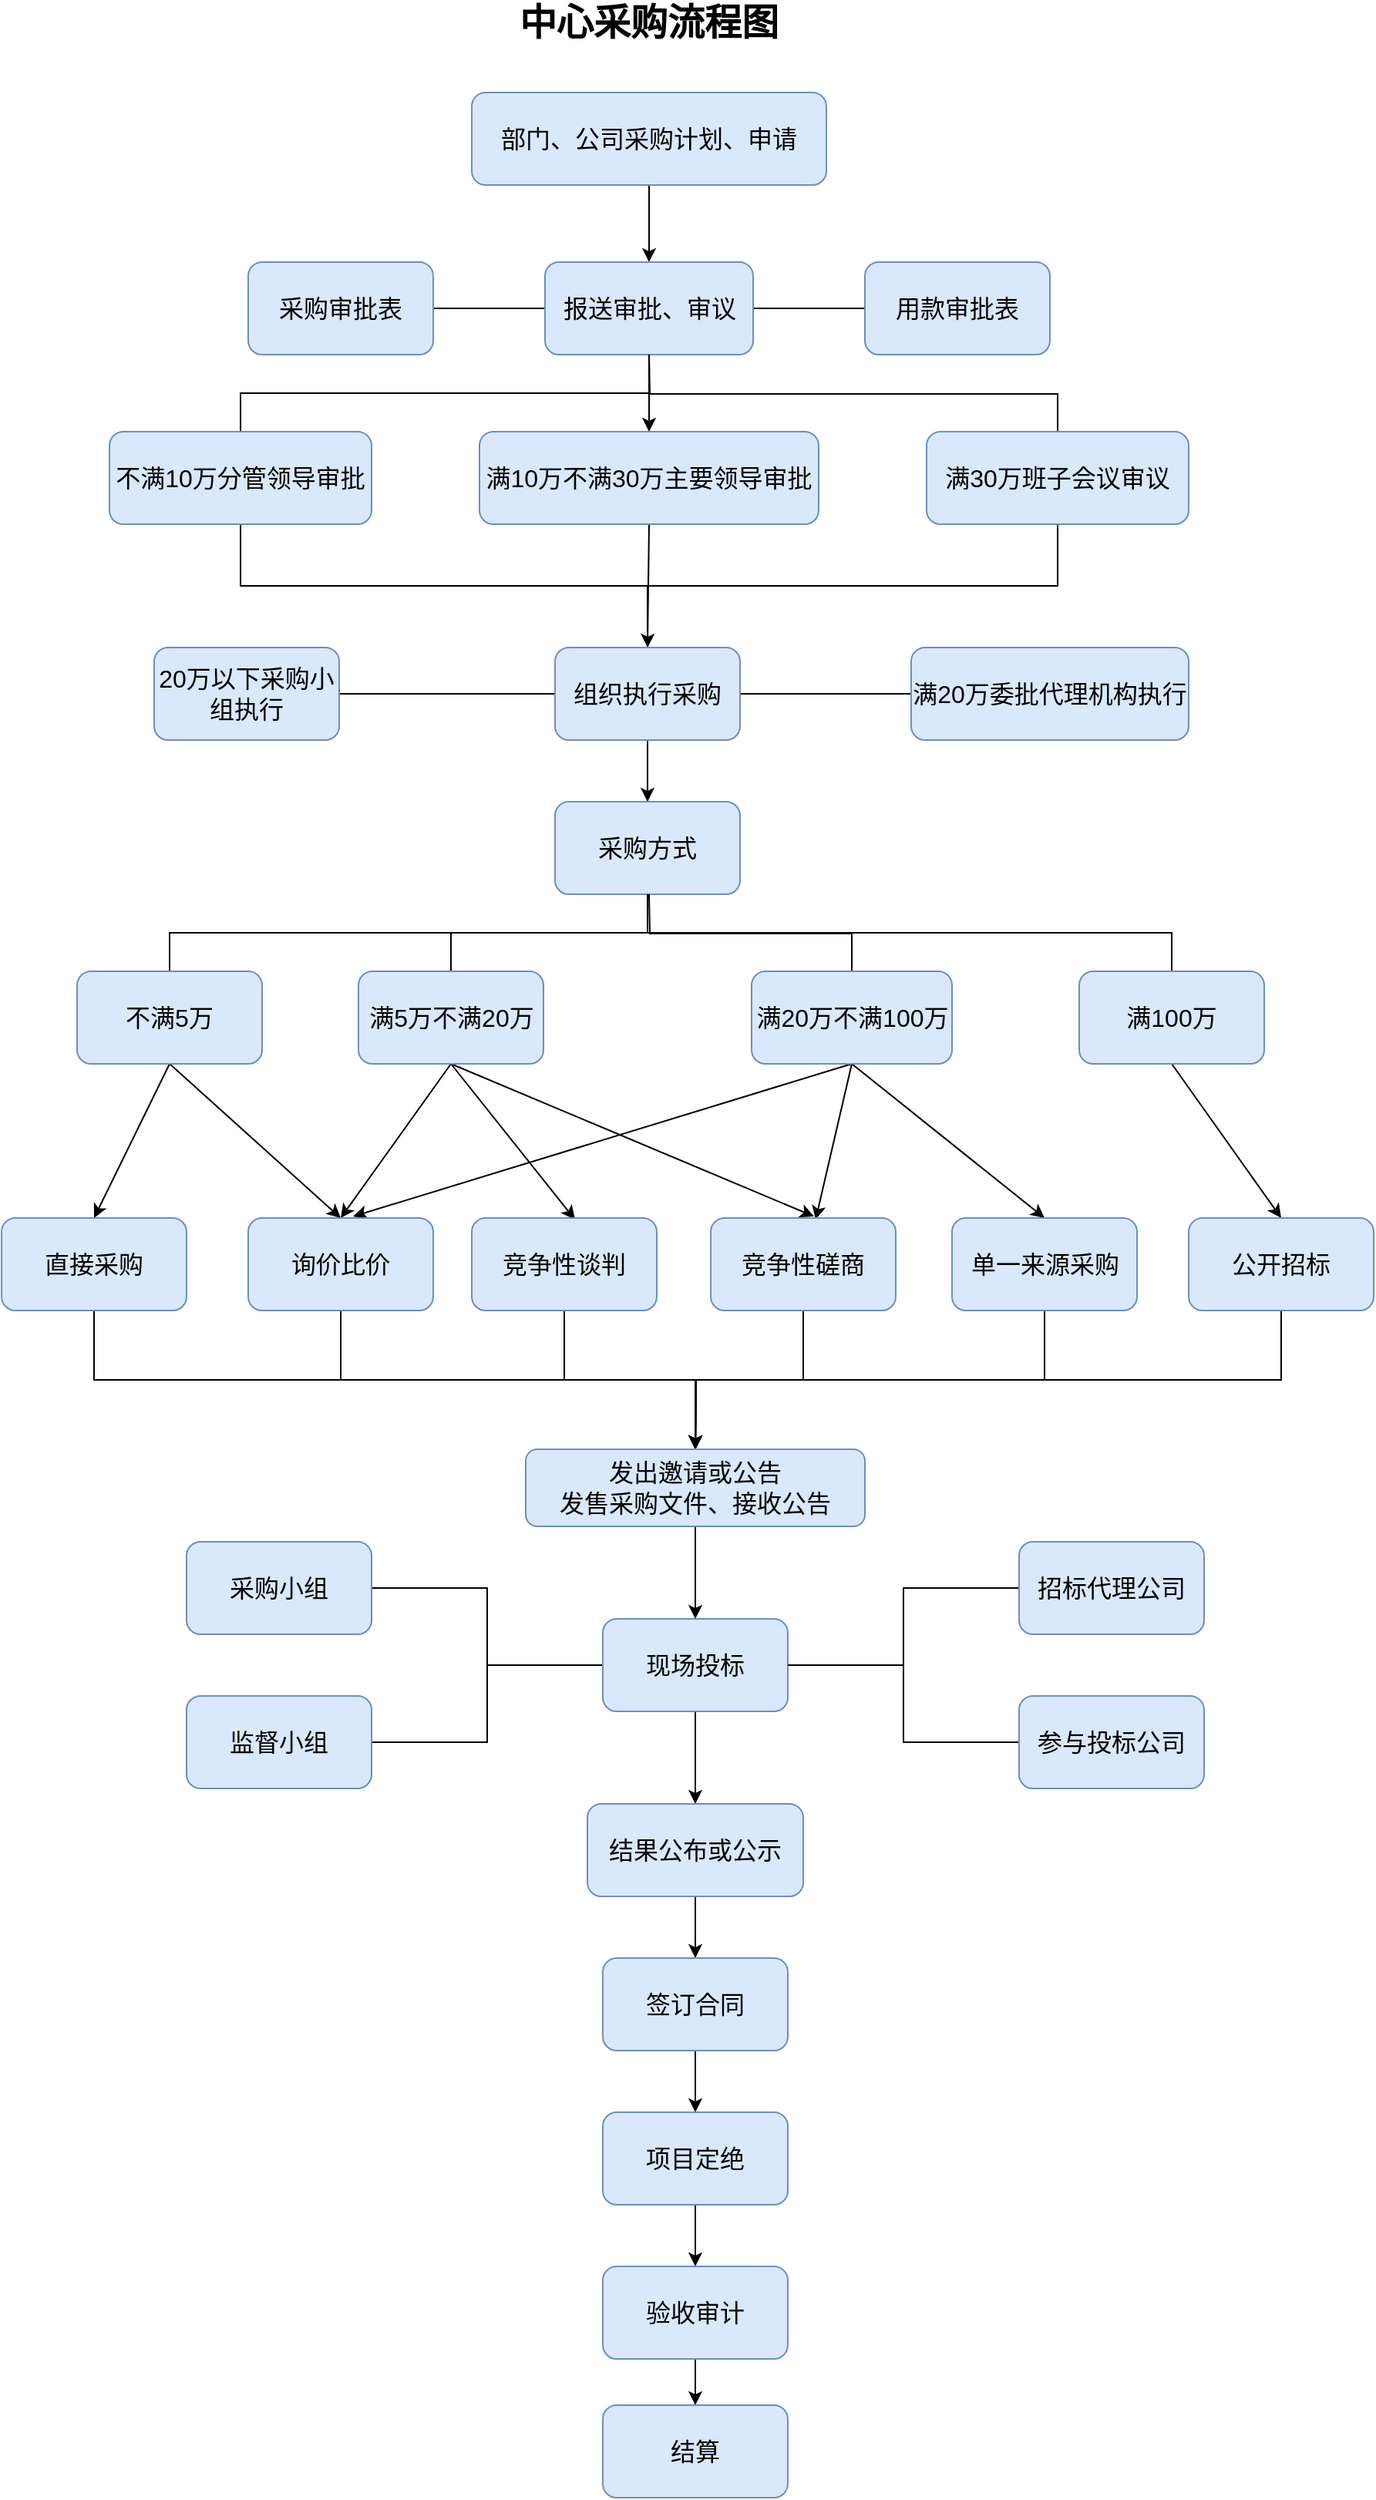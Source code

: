 <mxfile version="17.4.0" type="github">
  <diagram id="N3gwCIWqZhKbX9w5mEa0" name="Page-1">
    <mxGraphModel dx="1102" dy="557" grid="1" gridSize="10" guides="1" tooltips="1" connect="1" arrows="1" fold="1" page="1" pageScale="1" pageWidth="1169" pageHeight="1654" math="0" shadow="0">
      <root>
        <mxCell id="0" />
        <mxCell id="1" parent="0" />
        <mxCell id="09WwTuHsZS0fro8fE326-3" style="edgeStyle=orthogonalEdgeStyle;rounded=0;orthogonalLoop=1;jettySize=auto;html=1;exitX=0.5;exitY=1;exitDx=0;exitDy=0;entryX=0.5;entryY=0;entryDx=0;entryDy=0;" edge="1" parent="1" source="09WwTuHsZS0fro8fE326-1" target="09WwTuHsZS0fro8fE326-2">
          <mxGeometry relative="1" as="geometry" />
        </mxCell>
        <mxCell id="09WwTuHsZS0fro8fE326-1" value="&lt;font style=&quot;font-size: 16px&quot;&gt;部门、公司采购计划、申请&lt;/font&gt;" style="rounded=1;whiteSpace=wrap;html=1;fillColor=#dae8fc;strokeColor=#6c8ebf;" vertex="1" parent="1">
          <mxGeometry x="455" y="80" width="230" height="60" as="geometry" />
        </mxCell>
        <mxCell id="09WwTuHsZS0fro8fE326-15" style="edgeStyle=none;rounded=0;orthogonalLoop=1;jettySize=auto;html=1;exitX=1;exitY=0.5;exitDx=0;exitDy=0;entryX=0;entryY=0.5;entryDx=0;entryDy=0;fontSize=18;endArrow=none;endFill=0;" edge="1" parent="1" source="09WwTuHsZS0fro8fE326-2" target="09WwTuHsZS0fro8fE326-13">
          <mxGeometry relative="1" as="geometry">
            <Array as="points">
              <mxPoint x="670" y="220" />
            </Array>
          </mxGeometry>
        </mxCell>
        <mxCell id="09WwTuHsZS0fro8fE326-16" style="edgeStyle=none;rounded=0;orthogonalLoop=1;jettySize=auto;html=1;exitX=0;exitY=0.5;exitDx=0;exitDy=0;entryX=1;entryY=0.5;entryDx=0;entryDy=0;fontSize=18;endArrow=none;endFill=0;" edge="1" parent="1" source="09WwTuHsZS0fro8fE326-2" target="09WwTuHsZS0fro8fE326-12">
          <mxGeometry relative="1" as="geometry" />
        </mxCell>
        <mxCell id="09WwTuHsZS0fro8fE326-17" style="edgeStyle=none;rounded=0;orthogonalLoop=1;jettySize=auto;html=1;exitX=0.5;exitY=1;exitDx=0;exitDy=0;entryX=0.5;entryY=0;entryDx=0;entryDy=0;fontSize=18;endArrow=classic;endFill=1;" edge="1" parent="1" source="09WwTuHsZS0fro8fE326-2" target="09WwTuHsZS0fro8fE326-4">
          <mxGeometry relative="1" as="geometry" />
        </mxCell>
        <mxCell id="09WwTuHsZS0fro8fE326-2" value="&lt;font style=&quot;font-size: 16px&quot;&gt;报送审批、审议&lt;/font&gt;" style="rounded=1;whiteSpace=wrap;html=1;fillColor=#dae8fc;strokeColor=#6c8ebf;" vertex="1" parent="1">
          <mxGeometry x="502.5" y="190" width="135" height="60" as="geometry" />
        </mxCell>
        <mxCell id="09WwTuHsZS0fro8fE326-26" style="edgeStyle=none;rounded=0;orthogonalLoop=1;jettySize=auto;html=1;exitX=0.5;exitY=1;exitDx=0;exitDy=0;fontSize=16;endArrow=classic;endFill=1;entryX=0.5;entryY=0;entryDx=0;entryDy=0;" edge="1" parent="1" source="09WwTuHsZS0fro8fE326-4" target="09WwTuHsZS0fro8fE326-21">
          <mxGeometry relative="1" as="geometry">
            <mxPoint x="650" y="420" as="targetPoint" />
          </mxGeometry>
        </mxCell>
        <mxCell id="09WwTuHsZS0fro8fE326-4" value="&lt;font style=&quot;font-size: 16px&quot;&gt;满10万不满30万主要领导审批&lt;/font&gt;" style="rounded=1;whiteSpace=wrap;html=1;fillColor=#dae8fc;strokeColor=#6c8ebf;" vertex="1" parent="1">
          <mxGeometry x="460" y="300" width="220" height="60" as="geometry" />
        </mxCell>
        <mxCell id="09WwTuHsZS0fro8fE326-7" value="&lt;b&gt;&lt;font style=&quot;font-size: 24px&quot;&gt;中心采购流程图&lt;/font&gt;&lt;/b&gt;" style="text;html=1;strokeColor=none;fillColor=none;align=center;verticalAlign=middle;whiteSpace=wrap;rounded=0;" vertex="1" parent="1">
          <mxGeometry x="445" y="20" width="250" height="30" as="geometry" />
        </mxCell>
        <mxCell id="09WwTuHsZS0fro8fE326-12" value="&lt;font style=&quot;font-size: 16px&quot;&gt;采购审批表&lt;/font&gt;" style="rounded=1;whiteSpace=wrap;html=1;fontSize=18;fillColor=#dae8fc;strokeColor=#6c8ebf;" vertex="1" parent="1">
          <mxGeometry x="310" y="190" width="120" height="60" as="geometry" />
        </mxCell>
        <mxCell id="09WwTuHsZS0fro8fE326-13" value="&lt;font style=&quot;font-size: 16px&quot;&gt;用款审批表&lt;/font&gt;" style="rounded=1;whiteSpace=wrap;html=1;fontSize=18;fillColor=#dae8fc;strokeColor=#6c8ebf;" vertex="1" parent="1">
          <mxGeometry x="710" y="190" width="120" height="60" as="geometry" />
        </mxCell>
        <mxCell id="09WwTuHsZS0fro8fE326-39" style="edgeStyle=orthogonalEdgeStyle;rounded=0;orthogonalLoop=1;jettySize=auto;html=1;exitX=0.5;exitY=0;exitDx=0;exitDy=0;fontSize=16;endArrow=none;endFill=0;entryX=0.5;entryY=1;entryDx=0;entryDy=0;" edge="1" parent="1" source="09WwTuHsZS0fro8fE326-19" target="09WwTuHsZS0fro8fE326-2">
          <mxGeometry relative="1" as="geometry">
            <mxPoint x="305" y="280" as="targetPoint" />
          </mxGeometry>
        </mxCell>
        <mxCell id="09WwTuHsZS0fro8fE326-41" style="edgeStyle=orthogonalEdgeStyle;rounded=0;orthogonalLoop=1;jettySize=auto;html=1;exitX=0.5;exitY=1;exitDx=0;exitDy=0;fontSize=16;endArrow=none;endFill=0;entryX=0.5;entryY=0;entryDx=0;entryDy=0;" edge="1" parent="1" source="09WwTuHsZS0fro8fE326-19" target="09WwTuHsZS0fro8fE326-21">
          <mxGeometry relative="1" as="geometry">
            <mxPoint x="530" y="420" as="targetPoint" />
          </mxGeometry>
        </mxCell>
        <mxCell id="09WwTuHsZS0fro8fE326-19" value="不满10万分管领导审批" style="rounded=1;whiteSpace=wrap;html=1;fontSize=16;fillColor=#dae8fc;strokeColor=#6c8ebf;" vertex="1" parent="1">
          <mxGeometry x="220" y="300" width="170" height="60" as="geometry" />
        </mxCell>
        <mxCell id="09WwTuHsZS0fro8fE326-40" style="edgeStyle=orthogonalEdgeStyle;rounded=0;orthogonalLoop=1;jettySize=auto;html=1;exitX=0.5;exitY=0;exitDx=0;exitDy=0;fontSize=16;endArrow=none;endFill=0;" edge="1" parent="1" source="09WwTuHsZS0fro8fE326-20">
          <mxGeometry relative="1" as="geometry">
            <mxPoint x="570" y="250" as="targetPoint" />
          </mxGeometry>
        </mxCell>
        <mxCell id="09WwTuHsZS0fro8fE326-42" style="edgeStyle=orthogonalEdgeStyle;rounded=0;orthogonalLoop=1;jettySize=auto;html=1;exitX=0.5;exitY=1;exitDx=0;exitDy=0;fontSize=16;endArrow=none;endFill=0;entryX=0.5;entryY=0;entryDx=0;entryDy=0;" edge="1" parent="1" source="09WwTuHsZS0fro8fE326-20" target="09WwTuHsZS0fro8fE326-21">
          <mxGeometry relative="1" as="geometry">
            <mxPoint x="835" y="400" as="targetPoint" />
          </mxGeometry>
        </mxCell>
        <mxCell id="09WwTuHsZS0fro8fE326-20" value="满30万班子会议审议" style="rounded=1;whiteSpace=wrap;html=1;fontSize=16;fillColor=#dae8fc;strokeColor=#6c8ebf;" vertex="1" parent="1">
          <mxGeometry x="750" y="300" width="170" height="60" as="geometry" />
        </mxCell>
        <mxCell id="09WwTuHsZS0fro8fE326-24" style="edgeStyle=none;rounded=0;orthogonalLoop=1;jettySize=auto;html=1;exitX=0;exitY=0.5;exitDx=0;exitDy=0;entryX=1;entryY=0.5;entryDx=0;entryDy=0;fontSize=16;endArrow=none;endFill=0;" edge="1" parent="1" source="09WwTuHsZS0fro8fE326-21" target="09WwTuHsZS0fro8fE326-22">
          <mxGeometry relative="1" as="geometry" />
        </mxCell>
        <mxCell id="09WwTuHsZS0fro8fE326-25" style="edgeStyle=none;rounded=0;orthogonalLoop=1;jettySize=auto;html=1;exitX=1;exitY=0.5;exitDx=0;exitDy=0;entryX=0;entryY=0.5;entryDx=0;entryDy=0;fontSize=16;endArrow=none;endFill=0;" edge="1" parent="1" source="09WwTuHsZS0fro8fE326-21" target="09WwTuHsZS0fro8fE326-23">
          <mxGeometry relative="1" as="geometry" />
        </mxCell>
        <mxCell id="09WwTuHsZS0fro8fE326-27" style="edgeStyle=none;rounded=0;orthogonalLoop=1;jettySize=auto;html=1;exitX=0.5;exitY=1;exitDx=0;exitDy=0;fontSize=16;endArrow=none;endFill=0;" edge="1" parent="1" source="09WwTuHsZS0fro8fE326-21" target="09WwTuHsZS0fro8fE326-28">
          <mxGeometry relative="1" as="geometry">
            <mxPoint x="569" y="550" as="targetPoint" />
          </mxGeometry>
        </mxCell>
        <mxCell id="09WwTuHsZS0fro8fE326-88" value="" style="edgeStyle=orthogonalEdgeStyle;rounded=0;orthogonalLoop=1;jettySize=auto;html=1;fontSize=16;endArrow=classic;endFill=1;" edge="1" parent="1" source="09WwTuHsZS0fro8fE326-21" target="09WwTuHsZS0fro8fE326-28">
          <mxGeometry relative="1" as="geometry" />
        </mxCell>
        <mxCell id="09WwTuHsZS0fro8fE326-21" value="组织执行采购" style="rounded=1;whiteSpace=wrap;html=1;fontSize=16;fillColor=#dae8fc;strokeColor=#6c8ebf;" vertex="1" parent="1">
          <mxGeometry x="509" y="440" width="120" height="60" as="geometry" />
        </mxCell>
        <mxCell id="09WwTuHsZS0fro8fE326-22" value="20万以下采购小组执行" style="rounded=1;whiteSpace=wrap;html=1;fontSize=16;fillColor=#dae8fc;strokeColor=#6c8ebf;" vertex="1" parent="1">
          <mxGeometry x="249" y="440" width="120" height="60" as="geometry" />
        </mxCell>
        <mxCell id="09WwTuHsZS0fro8fE326-23" value="满20万委批代理机构执行" style="rounded=1;whiteSpace=wrap;html=1;fontSize=16;fillColor=#dae8fc;strokeColor=#6c8ebf;" vertex="1" parent="1">
          <mxGeometry x="740" y="440" width="180" height="60" as="geometry" />
        </mxCell>
        <mxCell id="09WwTuHsZS0fro8fE326-28" value="采购方式" style="rounded=1;whiteSpace=wrap;html=1;fontSize=16;fillColor=#dae8fc;strokeColor=#6c8ebf;" vertex="1" parent="1">
          <mxGeometry x="509" y="540" width="120" height="60" as="geometry" />
        </mxCell>
        <mxCell id="09WwTuHsZS0fro8fE326-35" style="edgeStyle=orthogonalEdgeStyle;rounded=0;orthogonalLoop=1;jettySize=auto;html=1;exitX=0.5;exitY=0;exitDx=0;exitDy=0;fontSize=16;endArrow=none;endFill=0;entryX=0.5;entryY=1;entryDx=0;entryDy=0;" edge="1" parent="1" source="09WwTuHsZS0fro8fE326-30" target="09WwTuHsZS0fro8fE326-28">
          <mxGeometry relative="1" as="geometry">
            <mxPoint x="259" y="630" as="targetPoint" />
          </mxGeometry>
        </mxCell>
        <mxCell id="09WwTuHsZS0fro8fE326-49" style="edgeStyle=none;rounded=0;orthogonalLoop=1;jettySize=auto;html=1;exitX=0.5;exitY=1;exitDx=0;exitDy=0;entryX=0.5;entryY=0;entryDx=0;entryDy=0;fontSize=16;endArrow=classic;endFill=1;" edge="1" parent="1" source="09WwTuHsZS0fro8fE326-30" target="09WwTuHsZS0fro8fE326-43">
          <mxGeometry relative="1" as="geometry" />
        </mxCell>
        <mxCell id="09WwTuHsZS0fro8fE326-50" style="edgeStyle=none;rounded=0;orthogonalLoop=1;jettySize=auto;html=1;exitX=0.5;exitY=1;exitDx=0;exitDy=0;entryX=0.5;entryY=0;entryDx=0;entryDy=0;fontSize=16;endArrow=classic;endFill=1;" edge="1" parent="1" source="09WwTuHsZS0fro8fE326-30" target="09WwTuHsZS0fro8fE326-44">
          <mxGeometry relative="1" as="geometry" />
        </mxCell>
        <mxCell id="09WwTuHsZS0fro8fE326-30" value="不满5万" style="rounded=1;whiteSpace=wrap;html=1;fontSize=16;fillColor=#dae8fc;strokeColor=#6c8ebf;" vertex="1" parent="1">
          <mxGeometry x="199" y="650" width="120" height="60" as="geometry" />
        </mxCell>
        <mxCell id="09WwTuHsZS0fro8fE326-36" style="edgeStyle=orthogonalEdgeStyle;rounded=0;orthogonalLoop=1;jettySize=auto;html=1;exitX=0.5;exitY=0;exitDx=0;exitDy=0;fontSize=16;endArrow=none;endFill=0;entryX=0.5;entryY=1;entryDx=0;entryDy=0;" edge="1" parent="1" source="09WwTuHsZS0fro8fE326-31" target="09WwTuHsZS0fro8fE326-28">
          <mxGeometry relative="1" as="geometry">
            <mxPoint x="442" y="630" as="targetPoint" />
          </mxGeometry>
        </mxCell>
        <mxCell id="09WwTuHsZS0fro8fE326-51" style="edgeStyle=none;rounded=0;orthogonalLoop=1;jettySize=auto;html=1;exitX=0.5;exitY=1;exitDx=0;exitDy=0;entryX=0.5;entryY=0;entryDx=0;entryDy=0;fontSize=16;endArrow=classic;endFill=1;" edge="1" parent="1" source="09WwTuHsZS0fro8fE326-31" target="09WwTuHsZS0fro8fE326-44">
          <mxGeometry relative="1" as="geometry" />
        </mxCell>
        <mxCell id="09WwTuHsZS0fro8fE326-52" style="edgeStyle=none;rounded=0;orthogonalLoop=1;jettySize=auto;html=1;exitX=0.5;exitY=1;exitDx=0;exitDy=0;entryX=0.558;entryY=0.017;entryDx=0;entryDy=0;entryPerimeter=0;fontSize=16;endArrow=classic;endFill=1;" edge="1" parent="1" source="09WwTuHsZS0fro8fE326-31" target="09WwTuHsZS0fro8fE326-45">
          <mxGeometry relative="1" as="geometry" />
        </mxCell>
        <mxCell id="09WwTuHsZS0fro8fE326-53" style="edgeStyle=none;rounded=0;orthogonalLoop=1;jettySize=auto;html=1;exitX=0.5;exitY=1;exitDx=0;exitDy=0;entryX=0.558;entryY=-0.017;entryDx=0;entryDy=0;entryPerimeter=0;fontSize=16;endArrow=classic;endFill=1;" edge="1" parent="1" source="09WwTuHsZS0fro8fE326-31" target="09WwTuHsZS0fro8fE326-46">
          <mxGeometry relative="1" as="geometry" />
        </mxCell>
        <mxCell id="09WwTuHsZS0fro8fE326-31" value="满5万不满20万" style="rounded=1;whiteSpace=wrap;html=1;fontSize=16;fillColor=#dae8fc;strokeColor=#6c8ebf;" vertex="1" parent="1">
          <mxGeometry x="381.5" y="650" width="120" height="60" as="geometry" />
        </mxCell>
        <mxCell id="09WwTuHsZS0fro8fE326-37" style="edgeStyle=orthogonalEdgeStyle;rounded=0;orthogonalLoop=1;jettySize=auto;html=1;exitX=0.5;exitY=0;exitDx=0;exitDy=0;fontSize=16;endArrow=none;endFill=0;" edge="1" parent="1" source="09WwTuHsZS0fro8fE326-32">
          <mxGeometry relative="1" as="geometry">
            <mxPoint x="570" y="600" as="targetPoint" />
          </mxGeometry>
        </mxCell>
        <mxCell id="09WwTuHsZS0fro8fE326-54" style="edgeStyle=none;rounded=0;orthogonalLoop=1;jettySize=auto;html=1;exitX=0.5;exitY=1;exitDx=0;exitDy=0;entryX=0.567;entryY=-0.017;entryDx=0;entryDy=0;fontSize=16;endArrow=classic;endFill=1;entryPerimeter=0;" edge="1" parent="1" source="09WwTuHsZS0fro8fE326-32" target="09WwTuHsZS0fro8fE326-44">
          <mxGeometry relative="1" as="geometry" />
        </mxCell>
        <mxCell id="09WwTuHsZS0fro8fE326-55" style="edgeStyle=none;rounded=0;orthogonalLoop=1;jettySize=auto;html=1;exitX=0.5;exitY=1;exitDx=0;exitDy=0;entryX=0.567;entryY=0.017;entryDx=0;entryDy=0;fontSize=16;endArrow=classic;endFill=1;entryPerimeter=0;" edge="1" parent="1" source="09WwTuHsZS0fro8fE326-32" target="09WwTuHsZS0fro8fE326-46">
          <mxGeometry relative="1" as="geometry" />
        </mxCell>
        <mxCell id="09WwTuHsZS0fro8fE326-56" style="edgeStyle=none;rounded=0;orthogonalLoop=1;jettySize=auto;html=1;exitX=0.5;exitY=1;exitDx=0;exitDy=0;entryX=0.5;entryY=0;entryDx=0;entryDy=0;fontSize=16;endArrow=classic;endFill=1;" edge="1" parent="1" source="09WwTuHsZS0fro8fE326-32" target="09WwTuHsZS0fro8fE326-47">
          <mxGeometry relative="1" as="geometry" />
        </mxCell>
        <mxCell id="09WwTuHsZS0fro8fE326-32" value="满20万不满100万" style="rounded=1;whiteSpace=wrap;html=1;fontSize=16;fillColor=#dae8fc;strokeColor=#6c8ebf;" vertex="1" parent="1">
          <mxGeometry x="636.5" y="650" width="130" height="60" as="geometry" />
        </mxCell>
        <mxCell id="09WwTuHsZS0fro8fE326-38" style="edgeStyle=orthogonalEdgeStyle;rounded=0;orthogonalLoop=1;jettySize=auto;html=1;exitX=0.5;exitY=0;exitDx=0;exitDy=0;fontSize=16;endArrow=none;endFill=0;entryX=0.5;entryY=1;entryDx=0;entryDy=0;" edge="1" parent="1" source="09WwTuHsZS0fro8fE326-33" target="09WwTuHsZS0fro8fE326-28">
          <mxGeometry relative="1" as="geometry">
            <mxPoint x="909" y="630" as="targetPoint" />
          </mxGeometry>
        </mxCell>
        <mxCell id="09WwTuHsZS0fro8fE326-57" style="edgeStyle=none;rounded=0;orthogonalLoop=1;jettySize=auto;html=1;exitX=0.5;exitY=1;exitDx=0;exitDy=0;entryX=0.5;entryY=0;entryDx=0;entryDy=0;fontSize=16;endArrow=classic;endFill=1;" edge="1" parent="1" source="09WwTuHsZS0fro8fE326-33" target="09WwTuHsZS0fro8fE326-48">
          <mxGeometry relative="1" as="geometry" />
        </mxCell>
        <mxCell id="09WwTuHsZS0fro8fE326-33" value="满100万" style="rounded=1;whiteSpace=wrap;html=1;fontSize=16;fillColor=#dae8fc;strokeColor=#6c8ebf;" vertex="1" parent="1">
          <mxGeometry x="849" y="650" width="120" height="60" as="geometry" />
        </mxCell>
        <mxCell id="09WwTuHsZS0fro8fE326-34" style="edgeStyle=none;rounded=0;orthogonalLoop=1;jettySize=auto;html=1;exitX=1;exitY=0.5;exitDx=0;exitDy=0;fontSize=16;endArrow=none;endFill=0;" edge="1" parent="1" source="09WwTuHsZS0fro8fE326-33" target="09WwTuHsZS0fro8fE326-33">
          <mxGeometry relative="1" as="geometry" />
        </mxCell>
        <mxCell id="09WwTuHsZS0fro8fE326-95" style="edgeStyle=orthogonalEdgeStyle;rounded=0;orthogonalLoop=1;jettySize=auto;html=1;exitX=0.5;exitY=1;exitDx=0;exitDy=0;entryX=0.5;entryY=0;entryDx=0;entryDy=0;fontSize=16;endArrow=classic;endFill=1;strokeWidth=1;" edge="1" parent="1" source="09WwTuHsZS0fro8fE326-43" target="09WwTuHsZS0fro8fE326-64">
          <mxGeometry relative="1" as="geometry" />
        </mxCell>
        <mxCell id="09WwTuHsZS0fro8fE326-43" value="直接采购" style="rounded=1;whiteSpace=wrap;html=1;fontSize=16;fillColor=#dae8fc;strokeColor=#6c8ebf;" vertex="1" parent="1">
          <mxGeometry x="150" y="810" width="120" height="60" as="geometry" />
        </mxCell>
        <mxCell id="09WwTuHsZS0fro8fE326-96" style="edgeStyle=orthogonalEdgeStyle;rounded=0;orthogonalLoop=1;jettySize=auto;html=1;exitX=0.5;exitY=1;exitDx=0;exitDy=0;fontSize=16;endArrow=classic;endFill=1;strokeWidth=1;" edge="1" parent="1" source="09WwTuHsZS0fro8fE326-44">
          <mxGeometry relative="1" as="geometry">
            <mxPoint x="600" y="960" as="targetPoint" />
          </mxGeometry>
        </mxCell>
        <mxCell id="09WwTuHsZS0fro8fE326-44" value="询价比价" style="rounded=1;whiteSpace=wrap;html=1;fontSize=16;fillColor=#dae8fc;strokeColor=#6c8ebf;" vertex="1" parent="1">
          <mxGeometry x="310" y="810" width="120" height="60" as="geometry" />
        </mxCell>
        <mxCell id="09WwTuHsZS0fro8fE326-97" style="edgeStyle=orthogonalEdgeStyle;rounded=0;orthogonalLoop=1;jettySize=auto;html=1;exitX=0.5;exitY=1;exitDx=0;exitDy=0;fontSize=16;endArrow=classic;endFill=1;strokeWidth=1;" edge="1" parent="1" source="09WwTuHsZS0fro8fE326-45">
          <mxGeometry relative="1" as="geometry">
            <mxPoint x="600" y="960" as="targetPoint" />
          </mxGeometry>
        </mxCell>
        <mxCell id="09WwTuHsZS0fro8fE326-45" value="竞争性谈判" style="rounded=1;whiteSpace=wrap;html=1;fontSize=16;fillColor=#dae8fc;strokeColor=#6c8ebf;" vertex="1" parent="1">
          <mxGeometry x="455" y="810" width="120" height="60" as="geometry" />
        </mxCell>
        <mxCell id="09WwTuHsZS0fro8fE326-98" style="edgeStyle=orthogonalEdgeStyle;rounded=0;orthogonalLoop=1;jettySize=auto;html=1;exitX=0.5;exitY=1;exitDx=0;exitDy=0;fontSize=16;endArrow=classic;endFill=1;strokeWidth=1;" edge="1" parent="1" source="09WwTuHsZS0fro8fE326-46">
          <mxGeometry relative="1" as="geometry">
            <mxPoint x="600" y="960" as="targetPoint" />
          </mxGeometry>
        </mxCell>
        <mxCell id="09WwTuHsZS0fro8fE326-46" value="竞争性磋商" style="rounded=1;whiteSpace=wrap;html=1;fontSize=16;fillColor=#dae8fc;strokeColor=#6c8ebf;" vertex="1" parent="1">
          <mxGeometry x="610" y="810" width="120" height="60" as="geometry" />
        </mxCell>
        <mxCell id="09WwTuHsZS0fro8fE326-99" style="edgeStyle=orthogonalEdgeStyle;rounded=0;orthogonalLoop=1;jettySize=auto;html=1;exitX=0.5;exitY=1;exitDx=0;exitDy=0;fontSize=16;endArrow=classic;endFill=1;strokeWidth=1;" edge="1" parent="1" source="09WwTuHsZS0fro8fE326-47">
          <mxGeometry relative="1" as="geometry">
            <mxPoint x="600" y="960" as="targetPoint" />
          </mxGeometry>
        </mxCell>
        <mxCell id="09WwTuHsZS0fro8fE326-47" value="单一来源采购" style="rounded=1;whiteSpace=wrap;html=1;fontSize=16;fillColor=#dae8fc;strokeColor=#6c8ebf;" vertex="1" parent="1">
          <mxGeometry x="766.5" y="810" width="120" height="60" as="geometry" />
        </mxCell>
        <mxCell id="09WwTuHsZS0fro8fE326-100" style="edgeStyle=orthogonalEdgeStyle;rounded=0;orthogonalLoop=1;jettySize=auto;html=1;exitX=0.5;exitY=1;exitDx=0;exitDy=0;fontSize=16;endArrow=classic;endFill=1;strokeWidth=1;" edge="1" parent="1" source="09WwTuHsZS0fro8fE326-48">
          <mxGeometry relative="1" as="geometry">
            <mxPoint x="600" y="960" as="targetPoint" />
          </mxGeometry>
        </mxCell>
        <mxCell id="09WwTuHsZS0fro8fE326-48" value="公开招标" style="rounded=1;whiteSpace=wrap;html=1;fontSize=16;fillColor=#dae8fc;strokeColor=#6c8ebf;" vertex="1" parent="1">
          <mxGeometry x="920" y="810" width="120" height="60" as="geometry" />
        </mxCell>
        <mxCell id="09WwTuHsZS0fro8fE326-77" style="edgeStyle=none;rounded=0;orthogonalLoop=1;jettySize=auto;html=1;exitX=0.5;exitY=1;exitDx=0;exitDy=0;entryX=0.5;entryY=0;entryDx=0;entryDy=0;fontSize=16;endArrow=classic;endFill=1;" edge="1" parent="1" source="09WwTuHsZS0fro8fE326-64" target="09WwTuHsZS0fro8fE326-68">
          <mxGeometry relative="1" as="geometry" />
        </mxCell>
        <mxCell id="09WwTuHsZS0fro8fE326-64" value="发出邀请或公告&lt;br&gt;发售采购文件、接收公告" style="rounded=1;whiteSpace=wrap;html=1;fontSize=16;fillColor=#dae8fc;strokeColor=#6c8ebf;" vertex="1" parent="1">
          <mxGeometry x="490" y="960" width="220" height="50" as="geometry" />
        </mxCell>
        <mxCell id="09WwTuHsZS0fro8fE326-72" style="edgeStyle=orthogonalEdgeStyle;rounded=0;orthogonalLoop=1;jettySize=auto;html=1;exitX=1;exitY=0.5;exitDx=0;exitDy=0;fontSize=16;endArrow=none;endFill=0;entryX=0;entryY=0.5;entryDx=0;entryDy=0;" edge="1" parent="1" source="09WwTuHsZS0fro8fE326-66" target="09WwTuHsZS0fro8fE326-68">
          <mxGeometry relative="1" as="geometry">
            <mxPoint x="430" y="1050" as="targetPoint" />
          </mxGeometry>
        </mxCell>
        <mxCell id="09WwTuHsZS0fro8fE326-66" value="采购小组" style="rounded=1;whiteSpace=wrap;html=1;fontSize=16;fillColor=#dae8fc;strokeColor=#6c8ebf;" vertex="1" parent="1">
          <mxGeometry x="270" y="1020" width="120" height="60" as="geometry" />
        </mxCell>
        <mxCell id="09WwTuHsZS0fro8fE326-73" style="edgeStyle=orthogonalEdgeStyle;rounded=0;orthogonalLoop=1;jettySize=auto;html=1;exitX=1;exitY=0.5;exitDx=0;exitDy=0;fontSize=16;endArrow=none;endFill=0;entryX=0;entryY=0.5;entryDx=0;entryDy=0;" edge="1" parent="1" source="09WwTuHsZS0fro8fE326-67" target="09WwTuHsZS0fro8fE326-68">
          <mxGeometry relative="1" as="geometry">
            <mxPoint x="430" y="1150" as="targetPoint" />
          </mxGeometry>
        </mxCell>
        <mxCell id="09WwTuHsZS0fro8fE326-67" value="监督小组" style="rounded=1;whiteSpace=wrap;html=1;fontSize=16;fillColor=#dae8fc;strokeColor=#6c8ebf;" vertex="1" parent="1">
          <mxGeometry x="270" y="1120" width="120" height="60" as="geometry" />
        </mxCell>
        <mxCell id="09WwTuHsZS0fro8fE326-78" style="edgeStyle=none;rounded=0;orthogonalLoop=1;jettySize=auto;html=1;exitX=0.5;exitY=1;exitDx=0;exitDy=0;fontSize=16;endArrow=classic;endFill=1;entryX=0.5;entryY=0;entryDx=0;entryDy=0;" edge="1" parent="1" source="09WwTuHsZS0fro8fE326-68" target="09WwTuHsZS0fro8fE326-79">
          <mxGeometry relative="1" as="geometry">
            <mxPoint x="600" y="1160" as="targetPoint" />
          </mxGeometry>
        </mxCell>
        <mxCell id="09WwTuHsZS0fro8fE326-68" value="现场投标" style="rounded=1;whiteSpace=wrap;html=1;fontSize=16;fillColor=#dae8fc;strokeColor=#6c8ebf;" vertex="1" parent="1">
          <mxGeometry x="540" y="1070" width="120" height="60" as="geometry" />
        </mxCell>
        <mxCell id="09WwTuHsZS0fro8fE326-74" style="edgeStyle=orthogonalEdgeStyle;rounded=0;orthogonalLoop=1;jettySize=auto;html=1;exitX=0;exitY=0.5;exitDx=0;exitDy=0;fontSize=16;endArrow=none;endFill=0;entryX=1;entryY=0.5;entryDx=0;entryDy=0;" edge="1" parent="1" source="09WwTuHsZS0fro8fE326-69" target="09WwTuHsZS0fro8fE326-68">
          <mxGeometry relative="1" as="geometry">
            <mxPoint x="770" y="1050" as="targetPoint" />
          </mxGeometry>
        </mxCell>
        <mxCell id="09WwTuHsZS0fro8fE326-69" value="招标代理公司" style="rounded=1;whiteSpace=wrap;html=1;fontSize=16;fillColor=#dae8fc;strokeColor=#6c8ebf;" vertex="1" parent="1">
          <mxGeometry x="810" y="1020" width="120" height="60" as="geometry" />
        </mxCell>
        <mxCell id="09WwTuHsZS0fro8fE326-75" style="edgeStyle=orthogonalEdgeStyle;rounded=0;orthogonalLoop=1;jettySize=auto;html=1;exitX=0;exitY=0.5;exitDx=0;exitDy=0;fontSize=16;endArrow=none;endFill=0;entryX=1;entryY=0.5;entryDx=0;entryDy=0;" edge="1" parent="1" source="09WwTuHsZS0fro8fE326-70" target="09WwTuHsZS0fro8fE326-68">
          <mxGeometry relative="1" as="geometry">
            <mxPoint x="770" y="1150" as="targetPoint" />
          </mxGeometry>
        </mxCell>
        <mxCell id="09WwTuHsZS0fro8fE326-70" value="参与投标公司" style="rounded=1;whiteSpace=wrap;html=1;fontSize=16;fillColor=#dae8fc;strokeColor=#6c8ebf;" vertex="1" parent="1">
          <mxGeometry x="810" y="1120" width="120" height="60" as="geometry" />
        </mxCell>
        <mxCell id="09WwTuHsZS0fro8fE326-80" style="edgeStyle=none;rounded=0;orthogonalLoop=1;jettySize=auto;html=1;exitX=0.5;exitY=1;exitDx=0;exitDy=0;fontSize=16;endArrow=classic;endFill=1;" edge="1" parent="1" source="09WwTuHsZS0fro8fE326-79">
          <mxGeometry relative="1" as="geometry">
            <mxPoint x="600" y="1290" as="targetPoint" />
          </mxGeometry>
        </mxCell>
        <mxCell id="09WwTuHsZS0fro8fE326-79" value="结果公布或公示" style="rounded=1;whiteSpace=wrap;html=1;fontSize=16;fillColor=#dae8fc;strokeColor=#6c8ebf;" vertex="1" parent="1">
          <mxGeometry x="530" y="1190" width="140" height="60" as="geometry" />
        </mxCell>
        <mxCell id="09WwTuHsZS0fro8fE326-83" style="edgeStyle=none;rounded=0;orthogonalLoop=1;jettySize=auto;html=1;exitX=0.5;exitY=1;exitDx=0;exitDy=0;fontSize=16;endArrow=classic;endFill=1;" edge="1" parent="1" source="09WwTuHsZS0fro8fE326-81">
          <mxGeometry relative="1" as="geometry">
            <mxPoint x="600" y="1390" as="targetPoint" />
          </mxGeometry>
        </mxCell>
        <mxCell id="09WwTuHsZS0fro8fE326-81" value="签订合同" style="rounded=1;whiteSpace=wrap;html=1;fontSize=16;fillColor=#dae8fc;strokeColor=#6c8ebf;" vertex="1" parent="1">
          <mxGeometry x="540" y="1290" width="120" height="60" as="geometry" />
        </mxCell>
        <mxCell id="09WwTuHsZS0fro8fE326-84" style="edgeStyle=none;rounded=0;orthogonalLoop=1;jettySize=auto;html=1;exitX=0.5;exitY=1;exitDx=0;exitDy=0;fontSize=16;endArrow=classic;endFill=1;" edge="1" parent="1" source="09WwTuHsZS0fro8fE326-82">
          <mxGeometry relative="1" as="geometry">
            <mxPoint x="600" y="1490" as="targetPoint" />
          </mxGeometry>
        </mxCell>
        <mxCell id="09WwTuHsZS0fro8fE326-82" value="项目定绝" style="rounded=1;whiteSpace=wrap;html=1;fontSize=16;fillColor=#dae8fc;strokeColor=#6c8ebf;" vertex="1" parent="1">
          <mxGeometry x="540" y="1390" width="120" height="60" as="geometry" />
        </mxCell>
        <mxCell id="09WwTuHsZS0fro8fE326-86" style="edgeStyle=none;rounded=0;orthogonalLoop=1;jettySize=auto;html=1;exitX=0.5;exitY=1;exitDx=0;exitDy=0;fontSize=16;endArrow=classic;endFill=1;" edge="1" parent="1" source="09WwTuHsZS0fro8fE326-85">
          <mxGeometry relative="1" as="geometry">
            <mxPoint x="600" y="1580" as="targetPoint" />
          </mxGeometry>
        </mxCell>
        <mxCell id="09WwTuHsZS0fro8fE326-85" value="验收审计" style="rounded=1;whiteSpace=wrap;html=1;fontSize=16;fillColor=#dae8fc;strokeColor=#6c8ebf;" vertex="1" parent="1">
          <mxGeometry x="540" y="1490" width="120" height="60" as="geometry" />
        </mxCell>
        <mxCell id="09WwTuHsZS0fro8fE326-87" value="结算" style="rounded=1;whiteSpace=wrap;html=1;fontSize=16;fillColor=#dae8fc;strokeColor=#6c8ebf;" vertex="1" parent="1">
          <mxGeometry x="540" y="1580" width="120" height="60" as="geometry" />
        </mxCell>
      </root>
    </mxGraphModel>
  </diagram>
</mxfile>
